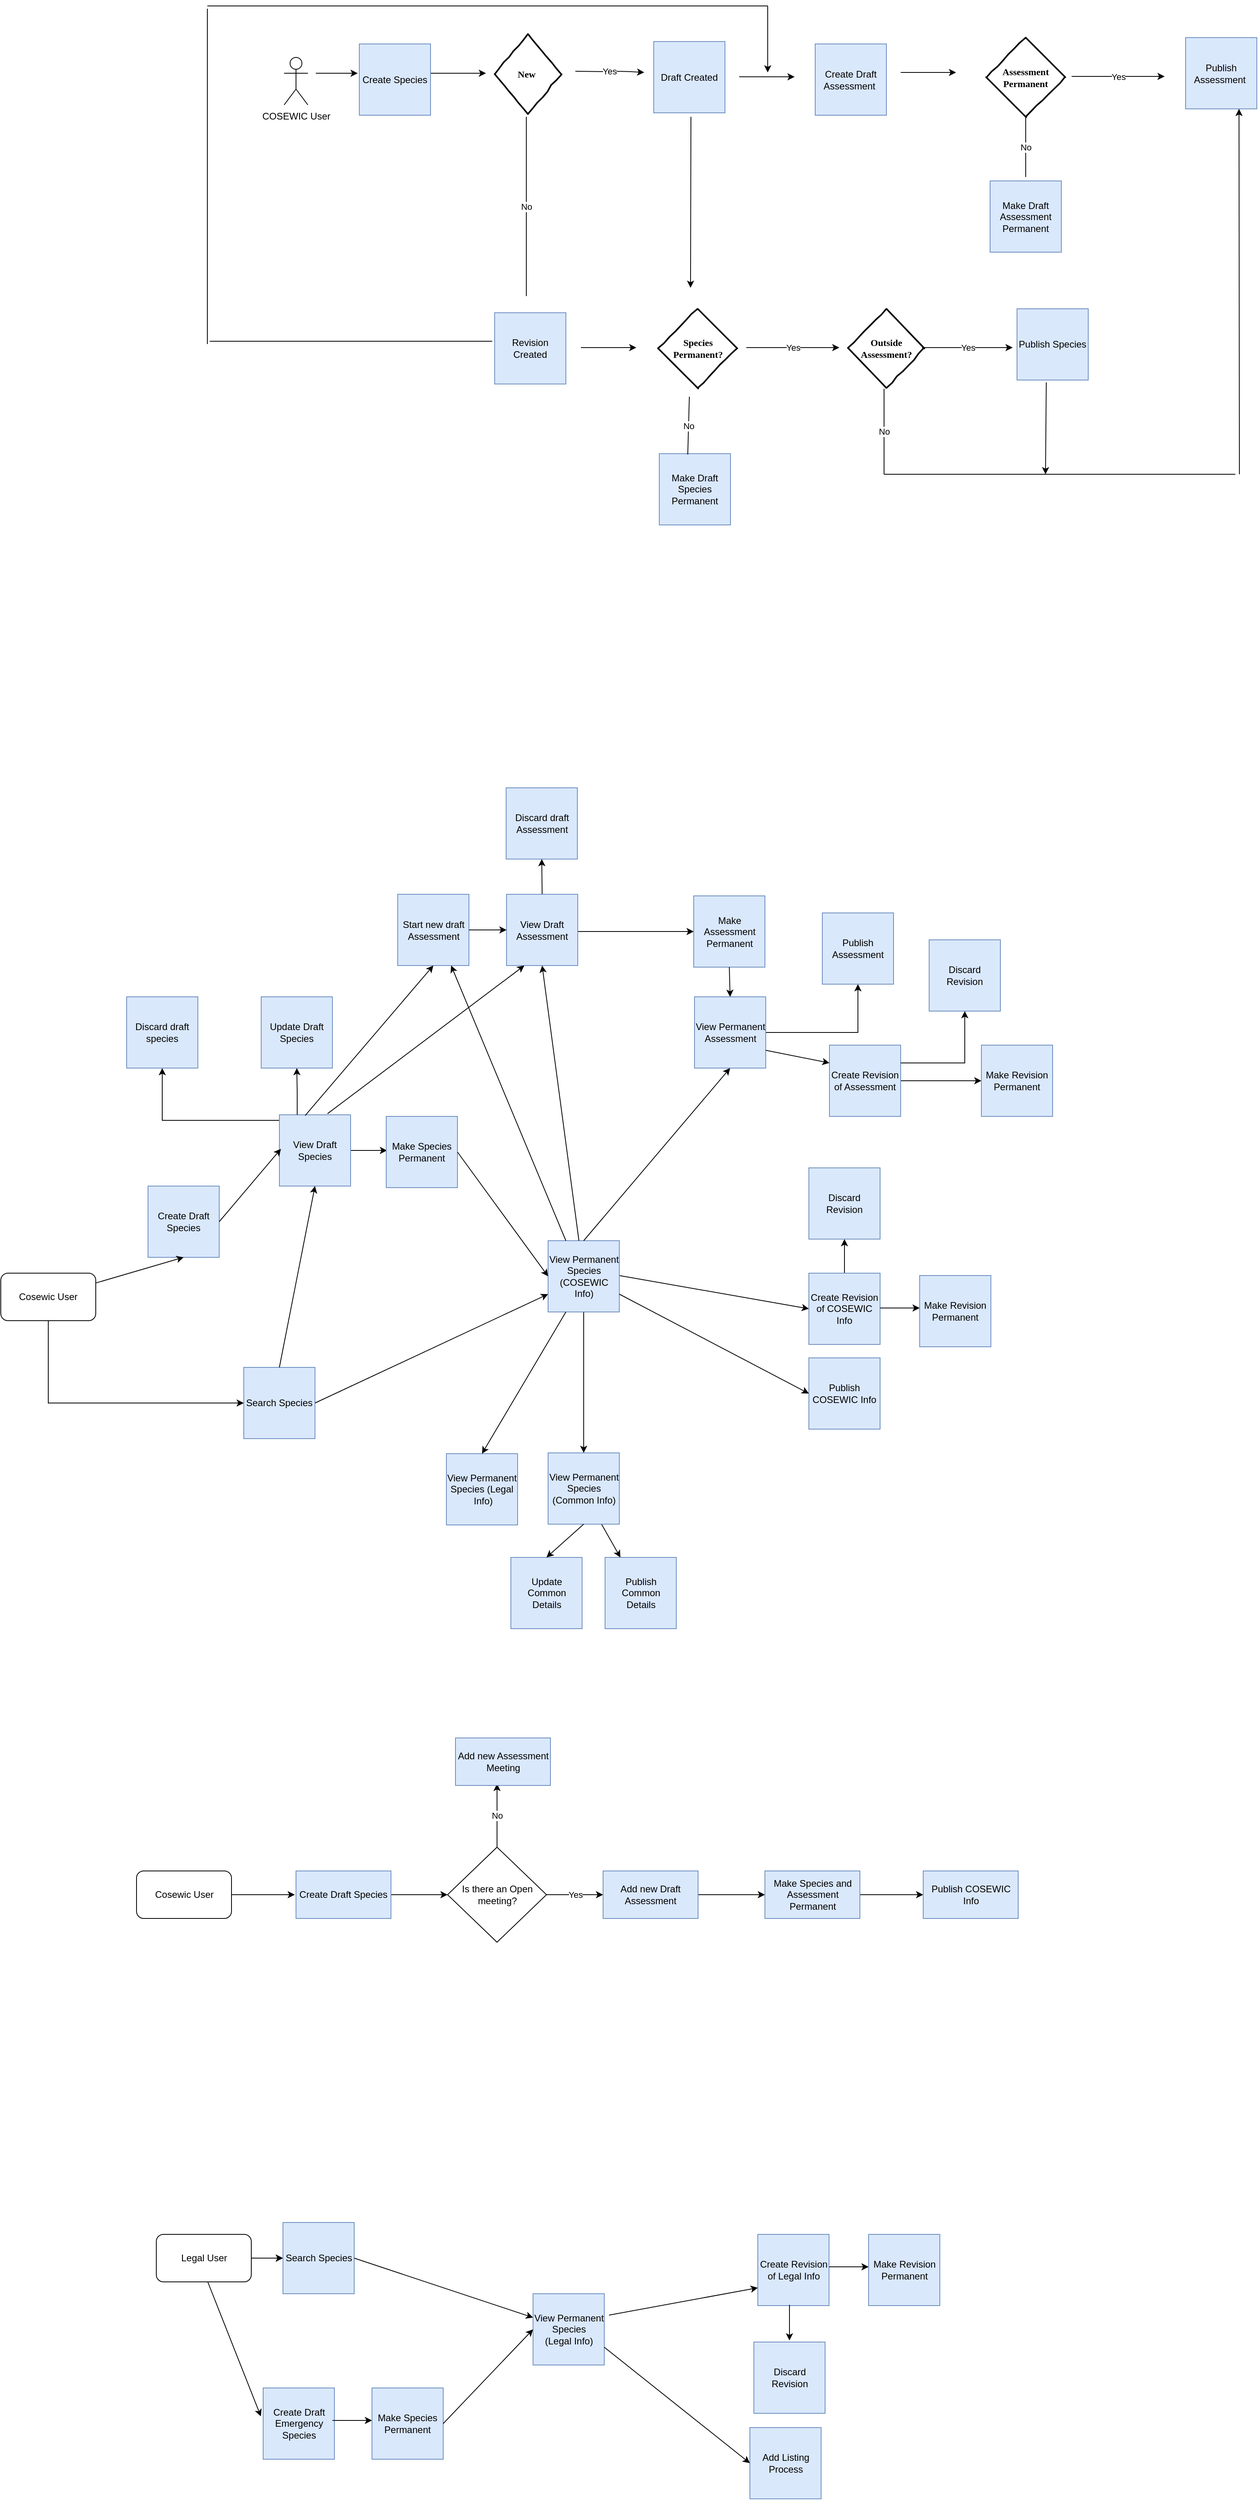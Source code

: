 <mxfile version="12.3.0" type="github" pages="2">
  <diagram name="Page-1" id="c7558073-3199-34d8-9f00-42111426c3f3">
    <mxGraphModel dx="3273" dy="2134" grid="1" gridSize="12" guides="1" tooltips="1" connect="1" arrows="1" fold="1" page="1" pageScale="1" pageWidth="1600" pageHeight="1200" background="none" math="0" shadow="0">
      <root>
        <mxCell id="0"/>
        <mxCell id="1" parent="0"/>
        <mxCell id="LoriKuV7NN4adESNOFiQ-48" value="Yes" style="edgeStyle=orthogonalEdgeStyle;rounded=0;orthogonalLoop=1;jettySize=auto;html=1;exitX=1;exitY=0.5;exitDx=0;exitDy=0;entryX=0;entryY=0.5;entryDx=0;entryDy=0;" parent="1" source="LoriKuV7NN4adESNOFiQ-2" edge="1">
          <mxGeometry relative="1" as="geometry"/>
        </mxCell>
        <mxCell id="LoriKuV7NN4adESNOFiQ-2" value="New&amp;nbsp;" style="rhombus;html=1;align=center;whiteSpace=wrap;comic=1;strokeWidth=2;fontFamily=Comic Sans MS;fontStyle=1;" parent="1" vertex="1">
          <mxGeometry x="-936" y="-844" width="84" height="101" as="geometry"/>
        </mxCell>
        <mxCell id="LoriKuV7NN4adESNOFiQ-3" value="Assessment&lt;br&gt;Permanent" style="rhombus;html=1;align=center;whiteSpace=wrap;comic=1;strokeWidth=2;fontFamily=Comic Sans MS;fontStyle=1;" parent="1" vertex="1">
          <mxGeometry x="-315" y="-839.5" width="100" height="100" as="geometry"/>
        </mxCell>
        <mxCell id="LoriKuV7NN4adESNOFiQ-4" value="Make Draft Species Permanent" style="whiteSpace=wrap;html=1;aspect=fixed;fillColor=#dae8fc;strokeColor=#6c8ebf;" parent="1" vertex="1">
          <mxGeometry x="-728" y="-314" width="90" height="90" as="geometry"/>
        </mxCell>
        <mxCell id="LoriKuV7NN4adESNOFiQ-18" value="COSEWIC User" style="shape=umlActor;verticalLabelPosition=bottom;labelBackgroundColor=#ffffff;verticalAlign=top;html=1;" parent="1" vertex="1">
          <mxGeometry x="-1202" y="-814.5" width="30" height="60" as="geometry"/>
        </mxCell>
        <mxCell id="LoriKuV7NN4adESNOFiQ-42" value="" style="endArrow=classic;html=1;" parent="1" edge="1">
          <mxGeometry width="50" height="50" relative="1" as="geometry">
            <mxPoint x="-1017" y="-794.5" as="sourcePoint"/>
            <mxPoint x="-947" y="-794.5" as="targetPoint"/>
            <Array as="points">
              <mxPoint x="-957" y="-794.5"/>
            </Array>
          </mxGeometry>
        </mxCell>
        <mxCell id="LoriKuV7NN4adESNOFiQ-49" value="Yes" style="edgeStyle=orthogonalEdgeStyle;rounded=0;orthogonalLoop=1;jettySize=auto;html=1;" parent="1" edge="1">
          <mxGeometry relative="1" as="geometry">
            <mxPoint x="-89.5" y="-790.5" as="targetPoint"/>
            <mxPoint x="-207" y="-790.5" as="sourcePoint"/>
          </mxGeometry>
        </mxCell>
        <mxCell id="IbaWkmfCWRzdu7K5UOEw-1" value="Create Species" style="whiteSpace=wrap;html=1;aspect=fixed;fillColor=#dae8fc;strokeColor=#6c8ebf;" parent="1" vertex="1">
          <mxGeometry x="-1107" y="-831.5" width="90" height="90" as="geometry"/>
        </mxCell>
        <mxCell id="IbaWkmfCWRzdu7K5UOEw-2" value="Publish Assessment&amp;nbsp;" style="whiteSpace=wrap;html=1;aspect=fixed;fillColor=#dae8fc;strokeColor=#6c8ebf;" parent="1" vertex="1">
          <mxGeometry x="-63" y="-839.5" width="90" height="90" as="geometry"/>
        </mxCell>
        <mxCell id="IbaWkmfCWRzdu7K5UOEw-3" value="" style="endArrow=classic;html=1;" parent="1" edge="1">
          <mxGeometry width="50" height="50" relative="1" as="geometry">
            <mxPoint x="-1162" y="-794.5" as="sourcePoint"/>
            <mxPoint x="-1109" y="-794.5" as="targetPoint"/>
            <Array as="points">
              <mxPoint x="-1119" y="-794.5"/>
            </Array>
          </mxGeometry>
        </mxCell>
        <mxCell id="IbaWkmfCWRzdu7K5UOEw-5" value="Draft Created" style="whiteSpace=wrap;html=1;aspect=fixed;fillColor=#dae8fc;strokeColor=#6c8ebf;" parent="1" vertex="1">
          <mxGeometry x="-735" y="-834.5" width="90" height="90" as="geometry"/>
        </mxCell>
        <mxCell id="IbaWkmfCWRzdu7K5UOEw-6" value="Revision Created" style="whiteSpace=wrap;html=1;aspect=fixed;fillColor=#dae8fc;strokeColor=#6c8ebf;" parent="1" vertex="1">
          <mxGeometry x="-936" y="-492" width="90" height="90" as="geometry"/>
        </mxCell>
        <mxCell id="IbaWkmfCWRzdu7K5UOEw-11" value="Yes" style="endArrow=classic;html=1;" parent="1" edge="1">
          <mxGeometry width="50" height="50" relative="1" as="geometry">
            <mxPoint x="-834" y="-797" as="sourcePoint"/>
            <mxPoint x="-747" y="-795.5" as="targetPoint"/>
            <Array as="points">
              <mxPoint x="-795" y="-796.5"/>
              <mxPoint x="-774" y="-797"/>
            </Array>
          </mxGeometry>
        </mxCell>
        <mxCell id="IbaWkmfCWRzdu7K5UOEw-12" value="Create Draft Assessment&amp;nbsp;" style="whiteSpace=wrap;html=1;aspect=fixed;fillColor=#dae8fc;strokeColor=#6c8ebf;" parent="1" vertex="1">
          <mxGeometry x="-531" y="-831.5" width="90" height="90" as="geometry"/>
        </mxCell>
        <mxCell id="IbaWkmfCWRzdu7K5UOEw-13" value="" style="endArrow=classic;html=1;" parent="1" edge="1">
          <mxGeometry width="50" height="50" relative="1" as="geometry">
            <mxPoint x="-627" y="-790" as="sourcePoint"/>
            <mxPoint x="-557" y="-790" as="targetPoint"/>
            <Array as="points">
              <mxPoint x="-567" y="-790"/>
            </Array>
          </mxGeometry>
        </mxCell>
        <mxCell id="IbaWkmfCWRzdu7K5UOEw-14" value="Species Permanent?" style="rhombus;html=1;align=center;whiteSpace=wrap;comic=1;strokeWidth=2;fontFamily=Comic Sans MS;fontStyle=1;" parent="1" vertex="1">
          <mxGeometry x="-729.5" y="-497" width="100" height="100" as="geometry"/>
        </mxCell>
        <mxCell id="IbaWkmfCWRzdu7K5UOEw-15" value="Publish Species" style="whiteSpace=wrap;html=1;aspect=fixed;fillColor=#dae8fc;strokeColor=#6c8ebf;" parent="1" vertex="1">
          <mxGeometry x="-276" y="-497" width="90" height="90" as="geometry"/>
        </mxCell>
        <mxCell id="IbaWkmfCWRzdu7K5UOEw-16" value="" style="endArrow=classic;html=1;" parent="1" edge="1">
          <mxGeometry width="50" height="50" relative="1" as="geometry">
            <mxPoint x="-423" y="-795.5" as="sourcePoint"/>
            <mxPoint x="-353" y="-795.5" as="targetPoint"/>
            <Array as="points">
              <mxPoint x="-363" y="-795.5"/>
            </Array>
          </mxGeometry>
        </mxCell>
        <mxCell id="IbaWkmfCWRzdu7K5UOEw-17" value="" style="endArrow=classic;html=1;" parent="1" edge="1">
          <mxGeometry width="50" height="50" relative="1" as="geometry">
            <mxPoint x="-827" y="-448" as="sourcePoint"/>
            <mxPoint x="-757" y="-448" as="targetPoint"/>
            <Array as="points">
              <mxPoint x="-767" y="-448"/>
            </Array>
          </mxGeometry>
        </mxCell>
        <mxCell id="IbaWkmfCWRzdu7K5UOEw-18" value="Yes" style="edgeStyle=orthogonalEdgeStyle;rounded=0;orthogonalLoop=1;jettySize=auto;html=1;" parent="1" edge="1">
          <mxGeometry relative="1" as="geometry">
            <mxPoint x="-500.5" y="-448" as="targetPoint"/>
            <mxPoint x="-618" y="-448" as="sourcePoint"/>
          </mxGeometry>
        </mxCell>
        <mxCell id="IbaWkmfCWRzdu7K5UOEw-21" value="No" style="endArrow=none;html=1;exitX=0.4;exitY=0.011;exitDx=0;exitDy=0;exitPerimeter=0;" parent="1" source="LoriKuV7NN4adESNOFiQ-4" edge="1">
          <mxGeometry width="50" height="50" relative="1" as="geometry">
            <mxPoint x="-718" y="-326" as="sourcePoint"/>
            <mxPoint x="-690" y="-386" as="targetPoint"/>
          </mxGeometry>
        </mxCell>
        <mxCell id="IbaWkmfCWRzdu7K5UOEw-22" value="Make Draft Assessment&lt;br&gt;Permanent" style="whiteSpace=wrap;html=1;aspect=fixed;fillColor=#dae8fc;strokeColor=#6c8ebf;" parent="1" vertex="1">
          <mxGeometry x="-310" y="-658.5" width="90" height="90" as="geometry"/>
        </mxCell>
        <mxCell id="IbaWkmfCWRzdu7K5UOEw-24" value="No" style="endArrow=none;html=1;" parent="1" edge="1">
          <mxGeometry width="50" height="50" relative="1" as="geometry">
            <mxPoint x="-265" y="-663.5" as="sourcePoint"/>
            <mxPoint x="-265" y="-739.5" as="targetPoint"/>
          </mxGeometry>
        </mxCell>
        <mxCell id="IbaWkmfCWRzdu7K5UOEw-25" value="No" style="endArrow=none;html=1;" parent="1" edge="1">
          <mxGeometry width="50" height="50" relative="1" as="geometry">
            <mxPoint x="-896" y="-513" as="sourcePoint"/>
            <mxPoint x="-896" y="-739.5" as="targetPoint"/>
          </mxGeometry>
        </mxCell>
        <mxCell id="IbaWkmfCWRzdu7K5UOEw-29" value="" style="endArrow=classic;html=1;" parent="1" edge="1">
          <mxGeometry width="50" height="50" relative="1" as="geometry">
            <mxPoint x="-688" y="-739.5" as="sourcePoint"/>
            <mxPoint x="-688.5" y="-523.5" as="targetPoint"/>
            <Array as="points">
              <mxPoint x="-688.5" y="-523.5"/>
            </Array>
          </mxGeometry>
        </mxCell>
        <mxCell id="IbaWkmfCWRzdu7K5UOEw-32" value="" style="endArrow=none;html=1;" parent="1" edge="1">
          <mxGeometry width="50" height="50" relative="1" as="geometry">
            <mxPoint x="-1296" y="-456" as="sourcePoint"/>
            <mxPoint x="-939" y="-456" as="targetPoint"/>
          </mxGeometry>
        </mxCell>
        <mxCell id="IbaWkmfCWRzdu7K5UOEw-37" value="" style="endArrow=none;html=1;" parent="1" edge="1">
          <mxGeometry width="50" height="50" relative="1" as="geometry">
            <mxPoint x="-1299" y="-452.5" as="sourcePoint"/>
            <mxPoint x="-1299" y="-876" as="targetPoint"/>
          </mxGeometry>
        </mxCell>
        <mxCell id="IbaWkmfCWRzdu7K5UOEw-38" value="" style="endArrow=none;html=1;" parent="1" edge="1">
          <mxGeometry width="50" height="50" relative="1" as="geometry">
            <mxPoint x="-1299" y="-879.5" as="sourcePoint"/>
            <mxPoint x="-591" y="-879.5" as="targetPoint"/>
          </mxGeometry>
        </mxCell>
        <mxCell id="IbaWkmfCWRzdu7K5UOEw-43" value="" style="endArrow=classic;html=1;" parent="1" edge="1">
          <mxGeometry width="50" height="50" relative="1" as="geometry">
            <mxPoint x="-591" y="-879.5" as="sourcePoint"/>
            <mxPoint x="-591" y="-795.5" as="targetPoint"/>
          </mxGeometry>
        </mxCell>
        <mxCell id="IbaWkmfCWRzdu7K5UOEw-44" value="Outside Assessment?" style="rhombus;html=1;align=center;whiteSpace=wrap;comic=1;strokeWidth=2;fontFamily=Comic Sans MS;fontStyle=1;" parent="1" vertex="1">
          <mxGeometry x="-489" y="-497" width="96" height="100" as="geometry"/>
        </mxCell>
        <mxCell id="xKdN-y-vA42RJ3574mxe-1" value="" style="endArrow=classic;html=1;" parent="1" edge="1">
          <mxGeometry width="50" height="50" relative="1" as="geometry">
            <mxPoint x="-1243.5" y="1965" as="sourcePoint"/>
            <mxPoint x="-1203.5" y="1965" as="targetPoint"/>
          </mxGeometry>
        </mxCell>
        <mxCell id="xKdN-y-vA42RJ3574mxe-2" value="" style="edgeStyle=orthogonalEdgeStyle;rounded=0;orthogonalLoop=1;jettySize=auto;html=1;" parent="1" source="xKdN-y-vA42RJ3574mxe-3" target="xKdN-y-vA42RJ3574mxe-4" edge="1">
          <mxGeometry relative="1" as="geometry"/>
        </mxCell>
        <mxCell id="xKdN-y-vA42RJ3574mxe-3" value="Legal User" style="rounded=1;whiteSpace=wrap;html=1;" parent="1" vertex="1">
          <mxGeometry x="-1363.5" y="1935" width="120" height="60" as="geometry"/>
        </mxCell>
        <mxCell id="xKdN-y-vA42RJ3574mxe-4" value="Search Species" style="whiteSpace=wrap;html=1;aspect=fixed;fillColor=#dae8fc;strokeColor=#6c8ebf;" parent="1" vertex="1">
          <mxGeometry x="-1203.5" y="1920" width="90" height="90" as="geometry"/>
        </mxCell>
        <mxCell id="xKdN-y-vA42RJ3574mxe-5" value="View Permanent Species &lt;br&gt;(Legal Info)" style="whiteSpace=wrap;html=1;aspect=fixed;fillColor=#dae8fc;strokeColor=#6c8ebf;" parent="1" vertex="1">
          <mxGeometry x="-887.5" y="2010" width="90" height="90" as="geometry"/>
        </mxCell>
        <mxCell id="xKdN-y-vA42RJ3574mxe-6" value="Create Revision of Legal Info" style="whiteSpace=wrap;html=1;aspect=fixed;fillColor=#dae8fc;strokeColor=#6c8ebf;" parent="1" vertex="1">
          <mxGeometry x="-603.5" y="1935" width="90" height="90" as="geometry"/>
        </mxCell>
        <mxCell id="xKdN-y-vA42RJ3574mxe-7" value="Make Revision Permanent" style="whiteSpace=wrap;html=1;aspect=fixed;fillColor=#dae8fc;strokeColor=#6c8ebf;" parent="1" vertex="1">
          <mxGeometry x="-463.5" y="1935" width="90" height="90" as="geometry"/>
        </mxCell>
        <mxCell id="xKdN-y-vA42RJ3574mxe-8" value="" style="endArrow=classic;html=1;exitX=1;exitY=0.5;exitDx=0;exitDy=0;" parent="1" edge="1">
          <mxGeometry width="50" height="50" relative="1" as="geometry">
            <mxPoint x="-513.5" y="1976" as="sourcePoint"/>
            <mxPoint x="-463.5" y="1976" as="targetPoint"/>
          </mxGeometry>
        </mxCell>
        <mxCell id="xKdN-y-vA42RJ3574mxe-9" value="Discard Revision" style="whiteSpace=wrap;html=1;aspect=fixed;fillColor=#dae8fc;strokeColor=#6c8ebf;" parent="1" vertex="1">
          <mxGeometry x="-608.5" y="2071" width="90" height="90" as="geometry"/>
        </mxCell>
        <mxCell id="xKdN-y-vA42RJ3574mxe-10" value="" style="endArrow=classic;html=1;" parent="1" edge="1">
          <mxGeometry width="50" height="50" relative="1" as="geometry">
            <mxPoint x="-563.5" y="2024" as="sourcePoint"/>
            <mxPoint x="-563.5" y="2069" as="targetPoint"/>
          </mxGeometry>
        </mxCell>
        <mxCell id="xKdN-y-vA42RJ3574mxe-11" value="Create Draft Emergency Species" style="whiteSpace=wrap;html=1;aspect=fixed;fillColor=#dae8fc;strokeColor=#6c8ebf;" parent="1" vertex="1">
          <mxGeometry x="-1228.5" y="2129" width="90" height="90" as="geometry"/>
        </mxCell>
        <mxCell id="xKdN-y-vA42RJ3574mxe-12" value="Make Species Permanent" style="whiteSpace=wrap;html=1;aspect=fixed;fillColor=#dae8fc;strokeColor=#6c8ebf;" parent="1" vertex="1">
          <mxGeometry x="-1091" y="2129" width="90" height="90" as="geometry"/>
        </mxCell>
        <mxCell id="xKdN-y-vA42RJ3574mxe-13" value="" style="endArrow=classic;html=1;exitX=1;exitY=0.5;exitDx=0;exitDy=0;" parent="1" edge="1">
          <mxGeometry width="50" height="50" relative="1" as="geometry">
            <mxPoint x="-1141" y="2170" as="sourcePoint"/>
            <mxPoint x="-1091" y="2170" as="targetPoint"/>
          </mxGeometry>
        </mxCell>
        <mxCell id="xKdN-y-vA42RJ3574mxe-14" value="" style="endArrow=classic;html=1;entryX=0;entryY=0.75;entryDx=0;entryDy=0;" parent="1" target="xKdN-y-vA42RJ3574mxe-6" edge="1">
          <mxGeometry width="50" height="50" relative="1" as="geometry">
            <mxPoint x="-791.5" y="2037" as="sourcePoint"/>
            <mxPoint x="-1303.5" y="2189" as="targetPoint"/>
          </mxGeometry>
        </mxCell>
        <mxCell id="xKdN-y-vA42RJ3574mxe-15" value="Add Listing Process" style="whiteSpace=wrap;html=1;aspect=fixed;fillColor=#dae8fc;strokeColor=#6c8ebf;" parent="1" vertex="1">
          <mxGeometry x="-613.5" y="2179" width="90" height="90" as="geometry"/>
        </mxCell>
        <mxCell id="xKdN-y-vA42RJ3574mxe-16" value="" style="endArrow=classic;html=1;entryX=0;entryY=0.5;entryDx=0;entryDy=0;exitX=1;exitY=0.75;exitDx=0;exitDy=0;" parent="1" source="xKdN-y-vA42RJ3574mxe-5" target="xKdN-y-vA42RJ3574mxe-15" edge="1">
          <mxGeometry width="50" height="50" relative="1" as="geometry">
            <mxPoint x="-733.5" y="2189" as="sourcePoint"/>
            <mxPoint x="-593.5" y="2012.5" as="targetPoint"/>
          </mxGeometry>
        </mxCell>
        <mxCell id="xKdN-y-vA42RJ3574mxe-17" value="" style="endArrow=classic;html=1;entryX=0;entryY=0.5;entryDx=0;entryDy=0;" parent="1" target="xKdN-y-vA42RJ3574mxe-5" edge="1">
          <mxGeometry width="50" height="50" relative="1" as="geometry">
            <mxPoint x="-1001" y="2174" as="sourcePoint"/>
            <mxPoint x="-951" y="2124" as="targetPoint"/>
          </mxGeometry>
        </mxCell>
        <mxCell id="xKdN-y-vA42RJ3574mxe-18" value="" style="endArrow=classic;html=1;exitX=1;exitY=0.5;exitDx=0;exitDy=0;" parent="1" source="xKdN-y-vA42RJ3574mxe-4" target="xKdN-y-vA42RJ3574mxe-5" edge="1">
          <mxGeometry width="50" height="50" relative="1" as="geometry">
            <mxPoint x="-1013.46" y="1955.99" as="sourcePoint"/>
            <mxPoint x="-914.49" y="2175.04" as="targetPoint"/>
          </mxGeometry>
        </mxCell>
        <mxCell id="xKdN-y-vA42RJ3574mxe-19" value="" style="endArrow=classic;html=1;exitX=1;exitY=0.5;exitDx=0;exitDy=0;entryX=-0.032;entryY=0.398;entryDx=0;entryDy=0;entryPerimeter=0;" parent="1" target="xKdN-y-vA42RJ3574mxe-11" edge="1">
          <mxGeometry width="50" height="50" relative="1" as="geometry">
            <mxPoint x="-1298.5" y="1995" as="sourcePoint"/>
            <mxPoint x="-1072.5" y="2070.055" as="targetPoint"/>
          </mxGeometry>
        </mxCell>
        <mxCell id="IbaWkmfCWRzdu7K5UOEw-52" value="Yes" style="edgeStyle=orthogonalEdgeStyle;rounded=0;orthogonalLoop=1;jettySize=auto;html=1;" parent="1" edge="1">
          <mxGeometry relative="1" as="geometry">
            <mxPoint x="-281.5" y="-448" as="targetPoint"/>
            <mxPoint x="-396" y="-448" as="sourcePoint"/>
          </mxGeometry>
        </mxCell>
        <mxCell id="64Scc0TK1wrfTsZR5WqX-2" value="" style="edgeStyle=orthogonalEdgeStyle;rounded=0;orthogonalLoop=1;jettySize=auto;html=1;exitX=0.089;exitY=0.078;exitDx=0;exitDy=0;exitPerimeter=0;" parent="1" source="64Scc0TK1wrfTsZR5WqX-29" target="64Scc0TK1wrfTsZR5WqX-8" edge="1">
          <mxGeometry relative="1" as="geometry"/>
        </mxCell>
        <mxCell id="64Scc0TK1wrfTsZR5WqX-3" value="Create Draft Species" style="whiteSpace=wrap;html=1;aspect=fixed;fillColor=#dae8fc;strokeColor=#6c8ebf;" parent="1" vertex="1">
          <mxGeometry x="-1374" y="611" width="90" height="90" as="geometry"/>
        </mxCell>
        <mxCell id="64Scc0TK1wrfTsZR5WqX-4" value="Start new draft Assessment" style="whiteSpace=wrap;html=1;aspect=fixed;fillColor=#dae8fc;strokeColor=#6c8ebf;" parent="1" vertex="1">
          <mxGeometry x="-1058.5" y="242.5" width="90" height="90" as="geometry"/>
        </mxCell>
        <mxCell id="64Scc0TK1wrfTsZR5WqX-5" value="" style="endArrow=classic;html=1;exitX=1;exitY=0.5;exitDx=0;exitDy=0;" parent="1" edge="1">
          <mxGeometry width="50" height="50" relative="1" as="geometry">
            <mxPoint x="-1122" y="566" as="sourcePoint"/>
            <mxPoint x="-1072" y="566" as="targetPoint"/>
          </mxGeometry>
        </mxCell>
        <mxCell id="64Scc0TK1wrfTsZR5WqX-6" value="Make Assessment Permanent" style="whiteSpace=wrap;html=1;aspect=fixed;fillColor=#dae8fc;strokeColor=#6c8ebf;" parent="1" vertex="1">
          <mxGeometry x="-684.5" y="244.5" width="90" height="90" as="geometry"/>
        </mxCell>
        <mxCell id="64Scc0TK1wrfTsZR5WqX-7" value="Make Species Permanent" style="whiteSpace=wrap;html=1;aspect=fixed;fillColor=#dae8fc;strokeColor=#6c8ebf;" parent="1" vertex="1">
          <mxGeometry x="-1073" y="523" width="90" height="90" as="geometry"/>
        </mxCell>
        <mxCell id="64Scc0TK1wrfTsZR5WqX-8" value="Discard draft species" style="whiteSpace=wrap;html=1;aspect=fixed;fillColor=#dae8fc;strokeColor=#6c8ebf;" parent="1" vertex="1">
          <mxGeometry x="-1401" y="372" width="90" height="90" as="geometry"/>
        </mxCell>
        <mxCell id="64Scc0TK1wrfTsZR5WqX-9" value="Discard draft Assessment" style="whiteSpace=wrap;html=1;aspect=fixed;fillColor=#dae8fc;strokeColor=#6c8ebf;" parent="1" vertex="1">
          <mxGeometry x="-921.5" y="108" width="90" height="90" as="geometry"/>
        </mxCell>
        <mxCell id="64Scc0TK1wrfTsZR5WqX-10" value="" style="endArrow=classic;html=1;exitX=0.978;exitY=0.522;exitDx=0;exitDy=0;exitPerimeter=0;" parent="1" source="64Scc0TK1wrfTsZR5WqX-33" target="64Scc0TK1wrfTsZR5WqX-6" edge="1">
          <mxGeometry width="50" height="50" relative="1" as="geometry">
            <mxPoint x="-821" y="289.5" as="sourcePoint"/>
            <mxPoint x="-918" y="284.5" as="targetPoint"/>
          </mxGeometry>
        </mxCell>
        <mxCell id="64Scc0TK1wrfTsZR5WqX-11" value="" style="edgeStyle=orthogonalEdgeStyle;rounded=0;orthogonalLoop=1;jettySize=auto;html=1;" parent="1" source="64Scc0TK1wrfTsZR5WqX-12" target="64Scc0TK1wrfTsZR5WqX-14" edge="1">
          <mxGeometry relative="1" as="geometry"/>
        </mxCell>
        <mxCell id="64Scc0TK1wrfTsZR5WqX-12" value="Create Revision of COSEWIC Info" style="whiteSpace=wrap;html=1;aspect=fixed;fillColor=#dae8fc;strokeColor=#6c8ebf;" parent="1" vertex="1">
          <mxGeometry x="-539" y="721" width="90" height="90" as="geometry"/>
        </mxCell>
        <mxCell id="64Scc0TK1wrfTsZR5WqX-13" value="" style="endArrow=classic;html=1;exitX=1;exitY=0.5;exitDx=0;exitDy=0;entryX=0;entryY=0.5;entryDx=0;entryDy=0;" parent="1" target="64Scc0TK1wrfTsZR5WqX-12" edge="1">
          <mxGeometry width="50" height="50" relative="1" as="geometry">
            <mxPoint x="-778.5" y="724" as="sourcePoint"/>
            <mxPoint x="-728.5" y="724" as="targetPoint"/>
          </mxGeometry>
        </mxCell>
        <mxCell id="64Scc0TK1wrfTsZR5WqX-14" value="Discard Revision" style="whiteSpace=wrap;html=1;aspect=fixed;fillColor=#dae8fc;strokeColor=#6c8ebf;" parent="1" vertex="1">
          <mxGeometry x="-539" y="588" width="90" height="90" as="geometry"/>
        </mxCell>
        <mxCell id="64Scc0TK1wrfTsZR5WqX-15" value="Make Revision Permanent" style="whiteSpace=wrap;html=1;aspect=fixed;fillColor=#dae8fc;strokeColor=#6c8ebf;" parent="1" vertex="1">
          <mxGeometry x="-399" y="724" width="90" height="90" as="geometry"/>
        </mxCell>
        <mxCell id="64Scc0TK1wrfTsZR5WqX-16" value="" style="endArrow=classic;html=1;exitX=1;exitY=0.5;exitDx=0;exitDy=0;" parent="1" edge="1">
          <mxGeometry width="50" height="50" relative="1" as="geometry">
            <mxPoint x="-449.0" y="765" as="sourcePoint"/>
            <mxPoint x="-399.0" y="765" as="targetPoint"/>
          </mxGeometry>
        </mxCell>
        <mxCell id="64Scc0TK1wrfTsZR5WqX-17" value="Publish COSEWIC Info" style="whiteSpace=wrap;html=1;aspect=fixed;fillColor=#dae8fc;strokeColor=#6c8ebf;" parent="1" vertex="1">
          <mxGeometry x="-539" y="828" width="90" height="90" as="geometry"/>
        </mxCell>
        <mxCell id="64Scc0TK1wrfTsZR5WqX-18" value="Update Common Details" style="whiteSpace=wrap;html=1;aspect=fixed;fillColor=#dae8fc;strokeColor=#6c8ebf;" parent="1" vertex="1">
          <mxGeometry x="-915.5" y="1080" width="90" height="90" as="geometry"/>
        </mxCell>
        <mxCell id="64Scc0TK1wrfTsZR5WqX-19" value="Publish Common Details" style="whiteSpace=wrap;html=1;aspect=fixed;fillColor=#dae8fc;strokeColor=#6c8ebf;" parent="1" vertex="1">
          <mxGeometry x="-796.5" y="1080" width="90" height="90" as="geometry"/>
        </mxCell>
        <mxCell id="64Scc0TK1wrfTsZR5WqX-20" value="" style="endArrow=classic;html=1;exitX=0.75;exitY=1;exitDx=0;exitDy=0;" parent="1" source="64Scc0TK1wrfTsZR5WqX-43" target="64Scc0TK1wrfTsZR5WqX-19" edge="1">
          <mxGeometry width="50" height="50" relative="1" as="geometry">
            <mxPoint x="-815" y="895" as="sourcePoint"/>
            <mxPoint x="-884.5" y="1091" as="targetPoint"/>
          </mxGeometry>
        </mxCell>
        <mxCell id="64Scc0TK1wrfTsZR5WqX-21" value="" style="edgeStyle=orthogonalEdgeStyle;rounded=0;orthogonalLoop=1;jettySize=auto;html=1;" parent="1" source="64Scc0TK1wrfTsZR5WqX-22" target="64Scc0TK1wrfTsZR5WqX-43" edge="1">
          <mxGeometry relative="1" as="geometry"/>
        </mxCell>
        <mxCell id="64Scc0TK1wrfTsZR5WqX-22" value="View Permanent Species (COSEWIC Info)" style="whiteSpace=wrap;html=1;aspect=fixed;fillColor=#dae8fc;strokeColor=#6c8ebf;" parent="1" vertex="1">
          <mxGeometry x="-868.5" y="680" width="90" height="90" as="geometry"/>
        </mxCell>
        <mxCell id="64Scc0TK1wrfTsZR5WqX-23" value="Search Species" style="whiteSpace=wrap;html=1;aspect=fixed;fillColor=#dae8fc;strokeColor=#6c8ebf;" parent="1" vertex="1">
          <mxGeometry x="-1253" y="840" width="90" height="90" as="geometry"/>
        </mxCell>
        <mxCell id="64Scc0TK1wrfTsZR5WqX-24" value="" style="endArrow=classic;html=1;exitX=1;exitY=0.5;exitDx=0;exitDy=0;entryX=0;entryY=0.75;entryDx=0;entryDy=0;" parent="1" source="64Scc0TK1wrfTsZR5WqX-23" target="64Scc0TK1wrfTsZR5WqX-22" edge="1">
          <mxGeometry width="50" height="50" relative="1" as="geometry">
            <mxPoint x="-1007" y="856" as="sourcePoint"/>
            <mxPoint x="-892.0" y="849.5" as="targetPoint"/>
          </mxGeometry>
        </mxCell>
        <mxCell id="64Scc0TK1wrfTsZR5WqX-25" value="" style="edgeStyle=orthogonalEdgeStyle;rounded=0;orthogonalLoop=1;jettySize=auto;html=1;" parent="1" source="64Scc0TK1wrfTsZR5WqX-26" target="64Scc0TK1wrfTsZR5WqX-23" edge="1">
          <mxGeometry relative="1" as="geometry">
            <Array as="points">
              <mxPoint x="-1500" y="885"/>
            </Array>
          </mxGeometry>
        </mxCell>
        <mxCell id="64Scc0TK1wrfTsZR5WqX-26" value="Cosewic User" style="rounded=1;whiteSpace=wrap;html=1;" parent="1" vertex="1">
          <mxGeometry x="-1560" y="721" width="120" height="60" as="geometry"/>
        </mxCell>
        <mxCell id="64Scc0TK1wrfTsZR5WqX-27" value="" style="endArrow=classic;html=1;exitX=1;exitY=0.5;exitDx=0;exitDy=0;entryX=0;entryY=0.5;entryDx=0;entryDy=0;" parent="1" source="64Scc0TK1wrfTsZR5WqX-7" target="64Scc0TK1wrfTsZR5WqX-22" edge="1">
          <mxGeometry width="50" height="50" relative="1" as="geometry">
            <mxPoint x="-867" y="1256" as="sourcePoint"/>
            <mxPoint x="-817" y="1206" as="targetPoint"/>
          </mxGeometry>
        </mxCell>
        <mxCell id="64Scc0TK1wrfTsZR5WqX-28" value="" style="endArrow=classic;html=1;entryX=0.5;entryY=1;entryDx=0;entryDy=0;exitX=0.5;exitY=0;exitDx=0;exitDy=0;" parent="1" source="64Scc0TK1wrfTsZR5WqX-33" target="64Scc0TK1wrfTsZR5WqX-9" edge="1">
          <mxGeometry width="50" height="50" relative="1" as="geometry">
            <mxPoint x="-821" y="266.5" as="sourcePoint"/>
            <mxPoint x="-676" y="243.5" as="targetPoint"/>
          </mxGeometry>
        </mxCell>
        <mxCell id="64Scc0TK1wrfTsZR5WqX-29" value="View Draft Species" style="whiteSpace=wrap;html=1;aspect=fixed;fillColor=#dae8fc;strokeColor=#6c8ebf;" parent="1" vertex="1">
          <mxGeometry x="-1208" y="521" width="90" height="90" as="geometry"/>
        </mxCell>
        <mxCell id="64Scc0TK1wrfTsZR5WqX-30" value="" style="endArrow=classic;html=1;exitX=0.5;exitY=0;exitDx=0;exitDy=0;entryX=0.5;entryY=1;entryDx=0;entryDy=0;" parent="1" source="64Scc0TK1wrfTsZR5WqX-23" target="64Scc0TK1wrfTsZR5WqX-29" edge="1">
          <mxGeometry width="50" height="50" relative="1" as="geometry">
            <mxPoint x="-1108.5" y="952" as="sourcePoint"/>
            <mxPoint x="-1273.5" y="752" as="targetPoint"/>
          </mxGeometry>
        </mxCell>
        <mxCell id="64Scc0TK1wrfTsZR5WqX-31" value="" style="endArrow=classic;html=1;exitX=1;exitY=0.5;exitDx=0;exitDy=0;" parent="1" edge="1" source="64Scc0TK1wrfTsZR5WqX-3">
          <mxGeometry width="50" height="50" relative="1" as="geometry">
            <mxPoint x="-1256" y="564" as="sourcePoint"/>
            <mxPoint x="-1206" y="564" as="targetPoint"/>
          </mxGeometry>
        </mxCell>
        <mxCell id="64Scc0TK1wrfTsZR5WqX-32" value="" style="endArrow=classic;html=1;exitX=0.362;exitY=0.01;exitDx=0;exitDy=0;entryX=0.5;entryY=1;entryDx=0;entryDy=0;exitPerimeter=0;" parent="1" source="64Scc0TK1wrfTsZR5WqX-29" target="64Scc0TK1wrfTsZR5WqX-4" edge="1">
          <mxGeometry width="50" height="50" relative="1" as="geometry">
            <mxPoint x="-926" y="368" as="sourcePoint"/>
            <mxPoint x="-876.0" y="368" as="targetPoint"/>
            <Array as="points"/>
          </mxGeometry>
        </mxCell>
        <mxCell id="64Scc0TK1wrfTsZR5WqX-33" value="View Draft Assessment" style="whiteSpace=wrap;html=1;aspect=fixed;fillColor=#dae8fc;strokeColor=#6c8ebf;" parent="1" vertex="1">
          <mxGeometry x="-921" y="242.5" width="90" height="90" as="geometry"/>
        </mxCell>
        <mxCell id="64Scc0TK1wrfTsZR5WqX-34" value="" style="endArrow=classic;html=1;entryX=0.25;entryY=1;entryDx=0;entryDy=0;exitX=0.676;exitY=-0.016;exitDx=0;exitDy=0;exitPerimeter=0;" parent="1" source="64Scc0TK1wrfTsZR5WqX-29" target="64Scc0TK1wrfTsZR5WqX-33" edge="1">
          <mxGeometry width="50" height="50" relative="1" as="geometry">
            <mxPoint x="-1165" y="523" as="sourcePoint"/>
            <mxPoint x="-1215" y="459.5" as="targetPoint"/>
          </mxGeometry>
        </mxCell>
        <mxCell id="64Scc0TK1wrfTsZR5WqX-35" value="" style="endArrow=classic;html=1;entryX=0;entryY=0.5;entryDx=0;entryDy=0;exitX=1;exitY=0.5;exitDx=0;exitDy=0;" parent="1" source="64Scc0TK1wrfTsZR5WqX-4" target="64Scc0TK1wrfTsZR5WqX-33" edge="1">
          <mxGeometry width="50" height="50" relative="1" as="geometry">
            <mxPoint x="-977" y="287.5" as="sourcePoint"/>
            <mxPoint x="-886.5" y="344.5" as="targetPoint"/>
          </mxGeometry>
        </mxCell>
        <mxCell id="64Scc0TK1wrfTsZR5WqX-36" value="" style="edgeStyle=orthogonalEdgeStyle;rounded=0;orthogonalLoop=1;jettySize=auto;html=1;" parent="1" source="64Scc0TK1wrfTsZR5WqX-37" target="64Scc0TK1wrfTsZR5WqX-41" edge="1">
          <mxGeometry relative="1" as="geometry"/>
        </mxCell>
        <mxCell id="64Scc0TK1wrfTsZR5WqX-37" value="View Permanent Assessment" style="whiteSpace=wrap;html=1;aspect=fixed;fillColor=#dae8fc;strokeColor=#6c8ebf;" parent="1" vertex="1">
          <mxGeometry x="-683.5" y="372" width="90" height="90" as="geometry"/>
        </mxCell>
        <mxCell id="64Scc0TK1wrfTsZR5WqX-38" value="" style="endArrow=classic;html=1;exitX=0.5;exitY=1;exitDx=0;exitDy=0;entryX=0.5;entryY=0;entryDx=0;entryDy=0;" parent="1" source="64Scc0TK1wrfTsZR5WqX-6" target="64Scc0TK1wrfTsZR5WqX-37" edge="1">
          <mxGeometry width="50" height="50" relative="1" as="geometry">
            <mxPoint x="-721.98" y="303.48" as="sourcePoint"/>
            <mxPoint x="-590" y="372" as="targetPoint"/>
          </mxGeometry>
        </mxCell>
        <mxCell id="64Scc0TK1wrfTsZR5WqX-39" value="" style="endArrow=classic;html=1;entryX=0.5;entryY=1;entryDx=0;entryDy=0;" parent="1" source="64Scc0TK1wrfTsZR5WqX-22" target="64Scc0TK1wrfTsZR5WqX-33" edge="1">
          <mxGeometry width="50" height="50" relative="1" as="geometry">
            <mxPoint x="-1135.16" y="531.56" as="sourcePoint"/>
            <mxPoint x="-1021" y="355" as="targetPoint"/>
          </mxGeometry>
        </mxCell>
        <mxCell id="64Scc0TK1wrfTsZR5WqX-40" value="" style="endArrow=classic;html=1;entryX=0.5;entryY=1;entryDx=0;entryDy=0;exitX=0.5;exitY=0;exitDx=0;exitDy=0;" parent="1" source="64Scc0TK1wrfTsZR5WqX-22" target="64Scc0TK1wrfTsZR5WqX-37" edge="1">
          <mxGeometry width="50" height="50" relative="1" as="geometry">
            <mxPoint x="-804" y="677" as="sourcePoint"/>
            <mxPoint x="-1009" y="367" as="targetPoint"/>
            <Array as="points"/>
          </mxGeometry>
        </mxCell>
        <mxCell id="64Scc0TK1wrfTsZR5WqX-41" value="Publish Assessment" style="whiteSpace=wrap;html=1;aspect=fixed;fillColor=#dae8fc;strokeColor=#6c8ebf;" parent="1" vertex="1">
          <mxGeometry x="-522" y="266" width="90" height="90" as="geometry"/>
        </mxCell>
        <mxCell id="64Scc0TK1wrfTsZR5WqX-42" value="" style="endArrow=classic;html=1;entryX=0.5;entryY=1;entryDx=0;entryDy=0;" parent="1" source="64Scc0TK1wrfTsZR5WqX-26" target="64Scc0TK1wrfTsZR5WqX-3" edge="1">
          <mxGeometry width="50" height="50" relative="1" as="geometry">
            <mxPoint x="-1287" y="816.5" as="sourcePoint"/>
            <mxPoint x="-1311" y="627.5" as="targetPoint"/>
          </mxGeometry>
        </mxCell>
        <mxCell id="64Scc0TK1wrfTsZR5WqX-43" value="View Permanent Species (Common Info)" style="whiteSpace=wrap;html=1;aspect=fixed;fillColor=#dae8fc;strokeColor=#6c8ebf;" parent="1" vertex="1">
          <mxGeometry x="-868.5" y="948" width="90" height="90" as="geometry"/>
        </mxCell>
        <mxCell id="64Scc0TK1wrfTsZR5WqX-44" value="" style="endArrow=classic;html=1;exitX=0.5;exitY=1;exitDx=0;exitDy=0;entryX=0.5;entryY=0;entryDx=0;entryDy=0;" parent="1" source="64Scc0TK1wrfTsZR5WqX-43" target="64Scc0TK1wrfTsZR5WqX-18" edge="1">
          <mxGeometry width="50" height="50" relative="1" as="geometry">
            <mxPoint x="-790" y="1050" as="sourcePoint"/>
            <mxPoint x="-765.621" y="1092" as="targetPoint"/>
          </mxGeometry>
        </mxCell>
        <mxCell id="64Scc0TK1wrfTsZR5WqX-45" value="" style="endArrow=classic;html=1;exitX=0.25;exitY=0;exitDx=0;exitDy=0;entryX=0.75;entryY=1;entryDx=0;entryDy=0;" parent="1" source="64Scc0TK1wrfTsZR5WqX-22" target="64Scc0TK1wrfTsZR5WqX-4" edge="1">
          <mxGeometry width="50" height="50" relative="1" as="geometry">
            <mxPoint x="-817.519" y="692" as="sourcePoint"/>
            <mxPoint x="-996" y="324" as="targetPoint"/>
            <Array as="points"/>
          </mxGeometry>
        </mxCell>
        <mxCell id="64Scc0TK1wrfTsZR5WqX-46" value="View Permanent Species (Legal&lt;br&gt;&amp;nbsp;Info)" style="whiteSpace=wrap;html=1;aspect=fixed;fillColor=#dae8fc;strokeColor=#6c8ebf;" parent="1" vertex="1">
          <mxGeometry x="-997" y="949" width="90" height="90" as="geometry"/>
        </mxCell>
        <mxCell id="64Scc0TK1wrfTsZR5WqX-47" value="" style="endArrow=classic;html=1;exitX=0.25;exitY=1;exitDx=0;exitDy=0;entryX=0.5;entryY=0;entryDx=0;entryDy=0;" parent="1" source="64Scc0TK1wrfTsZR5WqX-22" target="64Scc0TK1wrfTsZR5WqX-46" edge="1">
          <mxGeometry width="50" height="50" relative="1" as="geometry">
            <mxPoint x="-971" y="580" as="sourcePoint"/>
            <mxPoint x="-856.5" y="737" as="targetPoint"/>
          </mxGeometry>
        </mxCell>
        <mxCell id="64Scc0TK1wrfTsZR5WqX-48" value="" style="endArrow=classic;html=1;exitX=1;exitY=0.75;exitDx=0;exitDy=0;entryX=0;entryY=0.5;entryDx=0;entryDy=0;" parent="1" source="64Scc0TK1wrfTsZR5WqX-22" target="64Scc0TK1wrfTsZR5WqX-17" edge="1">
          <mxGeometry width="50" height="50" relative="1" as="geometry">
            <mxPoint x="-726.5" y="344.5" as="sourcePoint"/>
            <mxPoint x="-716.5" y="382" as="targetPoint"/>
          </mxGeometry>
        </mxCell>
        <mxCell id="64Scc0TK1wrfTsZR5WqX-56" value="" style="edgeStyle=orthogonalEdgeStyle;rounded=0;orthogonalLoop=1;jettySize=auto;html=1;entryX=0;entryY=0.5;entryDx=0;entryDy=0;" parent="1" source="64Scc0TK1wrfTsZR5WqX-49" target="64Scc0TK1wrfTsZR5WqX-51" edge="1">
          <mxGeometry relative="1" as="geometry">
            <mxPoint x="-333" y="478" as="targetPoint"/>
          </mxGeometry>
        </mxCell>
        <mxCell id="64Scc0TK1wrfTsZR5WqX-49" value="Create Revision of Assessment" style="whiteSpace=wrap;html=1;aspect=fixed;fillColor=#dae8fc;strokeColor=#6c8ebf;" parent="1" vertex="1">
          <mxGeometry x="-513" y="433" width="90" height="90" as="geometry"/>
        </mxCell>
        <mxCell id="64Scc0TK1wrfTsZR5WqX-50" value="" style="endArrow=classic;html=1;exitX=1;exitY=0.75;exitDx=0;exitDy=0;entryX=0;entryY=0.25;entryDx=0;entryDy=0;" parent="1" source="64Scc0TK1wrfTsZR5WqX-37" target="64Scc0TK1wrfTsZR5WqX-49" edge="1">
          <mxGeometry width="50" height="50" relative="1" as="geometry">
            <mxPoint x="-683" y="435.5" as="sourcePoint"/>
            <mxPoint x="-625" y="456" as="targetPoint"/>
          </mxGeometry>
        </mxCell>
        <mxCell id="64Scc0TK1wrfTsZR5WqX-51" value="Make Revision Permanent" style="whiteSpace=wrap;html=1;aspect=fixed;fillColor=#dae8fc;strokeColor=#6c8ebf;" parent="1" vertex="1">
          <mxGeometry x="-321" y="433" width="90" height="90" as="geometry"/>
        </mxCell>
        <mxCell id="64Scc0TK1wrfTsZR5WqX-53" value="" style="edgeStyle=orthogonalEdgeStyle;rounded=0;orthogonalLoop=1;jettySize=auto;html=1;exitX=1;exitY=0.25;exitDx=0;exitDy=0;" parent="1" source="64Scc0TK1wrfTsZR5WqX-49" target="64Scc0TK1wrfTsZR5WqX-54" edge="1">
          <mxGeometry relative="1" as="geometry">
            <mxPoint x="-429" y="444" as="sourcePoint"/>
          </mxGeometry>
        </mxCell>
        <mxCell id="64Scc0TK1wrfTsZR5WqX-54" value="Discard Revision" style="whiteSpace=wrap;html=1;aspect=fixed;fillColor=#dae8fc;strokeColor=#6c8ebf;" parent="1" vertex="1">
          <mxGeometry x="-387" y="300" width="90" height="90" as="geometry"/>
        </mxCell>
        <mxCell id="IbaWkmfCWRzdu7K5UOEw-57" value="No" style="endArrow=none;html=1;" parent="1" edge="1">
          <mxGeometry width="50" height="50" relative="1" as="geometry">
            <mxPoint x="-444" y="-288" as="sourcePoint"/>
            <mxPoint x="-444" y="-396" as="targetPoint"/>
          </mxGeometry>
        </mxCell>
        <mxCell id="IbaWkmfCWRzdu7K5UOEw-61" value="" style="endArrow=none;html=1;" parent="1" edge="1">
          <mxGeometry width="50" height="50" relative="1" as="geometry">
            <mxPoint x="-444" y="-288" as="sourcePoint"/>
            <mxPoint y="-288" as="targetPoint"/>
          </mxGeometry>
        </mxCell>
        <mxCell id="IbaWkmfCWRzdu7K5UOEw-62" value="" style="endArrow=classic;html=1;exitX=0.411;exitY=1.033;exitDx=0;exitDy=0;exitPerimeter=0;" parent="1" source="IbaWkmfCWRzdu7K5UOEw-15" edge="1">
          <mxGeometry width="50" height="50" relative="1" as="geometry">
            <mxPoint x="-231" y="-396" as="sourcePoint"/>
            <mxPoint x="-240" y="-288" as="targetPoint"/>
          </mxGeometry>
        </mxCell>
        <mxCell id="IbaWkmfCWRzdu7K5UOEw-63" value="" style="endArrow=classic;html=1;entryX=0.75;entryY=1;entryDx=0;entryDy=0;" parent="1" target="IbaWkmfCWRzdu7K5UOEw-2" edge="1">
          <mxGeometry width="50" height="50" relative="1" as="geometry">
            <mxPoint x="5" y="-288" as="sourcePoint"/>
            <mxPoint x="50" y="-588" as="targetPoint"/>
          </mxGeometry>
        </mxCell>
        <mxCell id="WwuJ3jNGOPKnRlUZL0jA-1" value="Update Draft Species" style="whiteSpace=wrap;html=1;aspect=fixed;fillColor=#dae8fc;strokeColor=#6c8ebf;" vertex="1" parent="1">
          <mxGeometry x="-1231" y="372" width="90" height="90" as="geometry"/>
        </mxCell>
        <mxCell id="WwuJ3jNGOPKnRlUZL0jA-2" value="" style="edgeStyle=orthogonalEdgeStyle;rounded=0;orthogonalLoop=1;jettySize=auto;html=1;exitX=0.25;exitY=0;exitDx=0;exitDy=0;" edge="1" parent="1" source="64Scc0TK1wrfTsZR5WqX-29" target="WwuJ3jNGOPKnRlUZL0jA-1">
          <mxGeometry relative="1" as="geometry">
            <mxPoint x="-1344" y="535" as="sourcePoint"/>
            <mxPoint x="-1344" y="474" as="targetPoint"/>
          </mxGeometry>
        </mxCell>
        <mxCell id="WwuJ3jNGOPKnRlUZL0jA-3" value="Cosewic User" style="rounded=1;whiteSpace=wrap;html=1;" vertex="1" parent="1">
          <mxGeometry x="-1388.5" y="1476" width="120" height="60" as="geometry"/>
        </mxCell>
        <mxCell id="WwuJ3jNGOPKnRlUZL0jA-12" value="" style="edgeStyle=orthogonalEdgeStyle;rounded=0;orthogonalLoop=1;jettySize=auto;html=1;" edge="1" parent="1">
          <mxGeometry relative="1" as="geometry">
            <mxPoint x="-1268.5" y="1506" as="sourcePoint"/>
            <mxPoint x="-1188.5" y="1506" as="targetPoint"/>
          </mxGeometry>
        </mxCell>
        <mxCell id="WwuJ3jNGOPKnRlUZL0jA-26" value="" style="edgeStyle=orthogonalEdgeStyle;rounded=0;orthogonalLoop=1;jettySize=auto;html=1;" edge="1" parent="1" source="WwuJ3jNGOPKnRlUZL0jA-14" target="WwuJ3jNGOPKnRlUZL0jA-25">
          <mxGeometry relative="1" as="geometry"/>
        </mxCell>
        <mxCell id="WwuJ3jNGOPKnRlUZL0jA-14" value="Create Draft Species" style="rounded=0;whiteSpace=wrap;html=1;fillColor=#dae8fc;strokeColor=#6c8ebf;" vertex="1" parent="1">
          <mxGeometry x="-1187" y="1476" width="120" height="60" as="geometry"/>
        </mxCell>
        <mxCell id="WwuJ3jNGOPKnRlUZL0jA-19" value="" style="edgeStyle=orthogonalEdgeStyle;rounded=0;orthogonalLoop=1;jettySize=auto;html=1;" edge="1" parent="1" source="WwuJ3jNGOPKnRlUZL0jA-16" target="WwuJ3jNGOPKnRlUZL0jA-18">
          <mxGeometry relative="1" as="geometry"/>
        </mxCell>
        <mxCell id="WwuJ3jNGOPKnRlUZL0jA-16" value="Add new Draft Assessment" style="rounded=0;whiteSpace=wrap;html=1;fillColor=#dae8fc;strokeColor=#6c8ebf;" vertex="1" parent="1">
          <mxGeometry x="-799" y="1476" width="120" height="60" as="geometry"/>
        </mxCell>
        <mxCell id="WwuJ3jNGOPKnRlUZL0jA-24" value="" style="edgeStyle=orthogonalEdgeStyle;rounded=0;orthogonalLoop=1;jettySize=auto;html=1;" edge="1" parent="1" source="WwuJ3jNGOPKnRlUZL0jA-18" target="WwuJ3jNGOPKnRlUZL0jA-23">
          <mxGeometry relative="1" as="geometry"/>
        </mxCell>
        <mxCell id="WwuJ3jNGOPKnRlUZL0jA-18" value="Make Species and Assessment Permanent" style="rounded=0;whiteSpace=wrap;html=1;fillColor=#dae8fc;strokeColor=#6c8ebf;" vertex="1" parent="1">
          <mxGeometry x="-594.5" y="1476" width="120" height="60" as="geometry"/>
        </mxCell>
        <mxCell id="WwuJ3jNGOPKnRlUZL0jA-23" value="Publish COSEWIC Info" style="rounded=0;whiteSpace=wrap;html=1;fillColor=#dae8fc;strokeColor=#6c8ebf;" vertex="1" parent="1">
          <mxGeometry x="-394.5" y="1476" width="120" height="60" as="geometry"/>
        </mxCell>
        <mxCell id="WwuJ3jNGOPKnRlUZL0jA-27" value="Yes" style="edgeStyle=orthogonalEdgeStyle;rounded=0;orthogonalLoop=1;jettySize=auto;html=1;" edge="1" parent="1" source="WwuJ3jNGOPKnRlUZL0jA-25" target="WwuJ3jNGOPKnRlUZL0jA-16">
          <mxGeometry relative="1" as="geometry"/>
        </mxCell>
        <mxCell id="WwuJ3jNGOPKnRlUZL0jA-29" value="No" style="edgeStyle=orthogonalEdgeStyle;rounded=0;orthogonalLoop=1;jettySize=auto;html=1;" edge="1" parent="1" source="WwuJ3jNGOPKnRlUZL0jA-25">
          <mxGeometry relative="1" as="geometry">
            <mxPoint x="-933" y="1366" as="targetPoint"/>
          </mxGeometry>
        </mxCell>
        <mxCell id="WwuJ3jNGOPKnRlUZL0jA-25" value="Is there an Open meeting?" style="rhombus;whiteSpace=wrap;html=1;" vertex="1" parent="1">
          <mxGeometry x="-995.5" y="1446" width="125" height="120" as="geometry"/>
        </mxCell>
        <mxCell id="WwuJ3jNGOPKnRlUZL0jA-30" value="Add new Assessment Meeting" style="rounded=0;whiteSpace=wrap;html=1;fillColor=#dae8fc;strokeColor=#6c8ebf;" vertex="1" parent="1">
          <mxGeometry x="-985.5" y="1308" width="120" height="60" as="geometry"/>
        </mxCell>
      </root>
    </mxGraphModel>
  </diagram>
  <diagram id="9iE-50HX7nVVy5Jt_ZMZ" name="Page-2">
    <mxGraphModel dx="1182" dy="732" grid="1" gridSize="10" guides="1" tooltips="1" connect="1" arrows="1" fold="1" page="1" pageScale="1" pageWidth="850" pageHeight="1100" math="0" shadow="0">
      <root>
        <mxCell id="NjzAu0TJwV4cJ9QLIY4Q-0"/>
        <mxCell id="NjzAu0TJwV4cJ9QLIY4Q-1" parent="NjzAu0TJwV4cJ9QLIY4Q-0"/>
      </root>
    </mxGraphModel>
  </diagram>
</mxfile>
